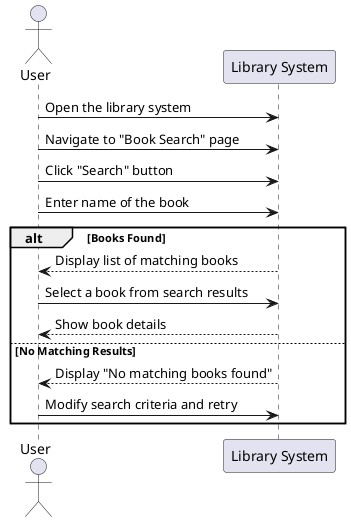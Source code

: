 @startuml
actor User
participant "Library System" as LS

User -> LS: Open the library system
User -> LS: Navigate to "Book Search" page

User -> LS: Click "Search" button
User -> LS: Enter name of the book
alt Books Found
    LS --> User: Display list of matching books
    User -> LS: Select a book from search results
    LS --> User: Show book details
else No Matching Results
    LS --> User: Display "No matching books found"
    User -> LS: Modify search criteria and retry
end
@enduml